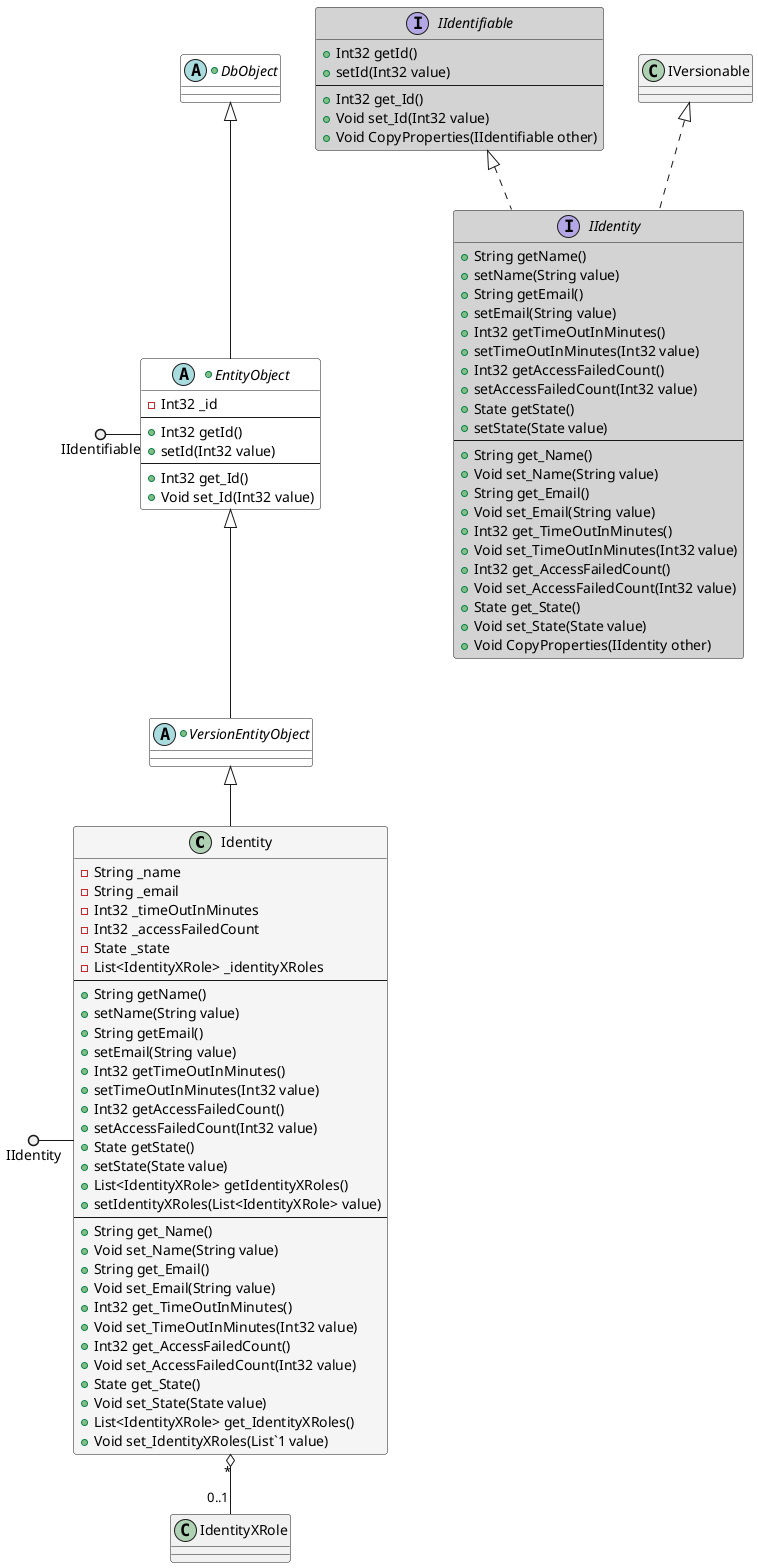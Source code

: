 ﻿//@GeneratedCode
@startuml eVaccinationPass.Logic.Entities.Account.Identity
class Identity #whitesmoke {
    - String _name
    - String _email
    - Int32 _timeOutInMinutes
    - Int32 _accessFailedCount
    - State _state
    - List<IdentityXRole> _identityXRoles
    ---
     + String getName()
     + setName(String value)
     + String getEmail()
     + setEmail(String value)
     + Int32 getTimeOutInMinutes()
     + setTimeOutInMinutes(Int32 value)
     + Int32 getAccessFailedCount()
     + setAccessFailedCount(Int32 value)
     + State getState()
     + setState(State value)
     + List<IdentityXRole> getIdentityXRoles()
     + setIdentityXRoles(List<IdentityXRole> value)
    ---
    + String get_Name()
    + Void set_Name(String value)
    + String get_Email()
    + Void set_Email(String value)
    + Int32 get_TimeOutInMinutes()
    + Void set_TimeOutInMinutes(Int32 value)
    + Int32 get_AccessFailedCount()
    + Void set_AccessFailedCount(Int32 value)
    + State get_State()
    + Void set_State(State value)
    + List<IdentityXRole> get_IdentityXRoles()
    + Void set_IdentityXRoles(List`1 value)
}
+abstract class VersionEntityObject #white {
}
+abstract class EntityObject #white {
    - Int32 _id
    ---
     + Int32 getId()
     + setId(Int32 value)
    ---
    + Int32 get_Id()
    + Void set_Id(Int32 value)
}
+abstract class DbObject #white {
}
interface IIdentity #lightgrey {
     + String getName()
     + setName(String value)
     + String getEmail()
     + setEmail(String value)
     + Int32 getTimeOutInMinutes()
     + setTimeOutInMinutes(Int32 value)
     + Int32 getAccessFailedCount()
     + setAccessFailedCount(Int32 value)
     + State getState()
     + setState(State value)
    ---
    + String get_Name()
    + Void set_Name(String value)
    + String get_Email()
    + Void set_Email(String value)
    + Int32 get_TimeOutInMinutes()
    + Void set_TimeOutInMinutes(Int32 value)
    + Int32 get_AccessFailedCount()
    + Void set_AccessFailedCount(Int32 value)
    + State get_State()
    + Void set_State(State value)
    + Void CopyProperties(IIdentity other)
}
interface IIdentifiable #lightgrey {
     + Int32 getId()
     + setId(Int32 value)
    ---
    + Int32 get_Id()
    + Void set_Id(Int32 value)
    + Void CopyProperties(IIdentifiable other)
}
VersionEntityObject <|-- Identity
EntityObject <|-- VersionEntityObject
DbObject <|-- EntityObject
IVersionable <|.. IIdentity
IIdentifiable <|.. IIdentity
IIdentity ()- Identity
IIdentifiable ()- EntityObject
Identity "*" o-- "0..1" IdentityXRole
@enduml
